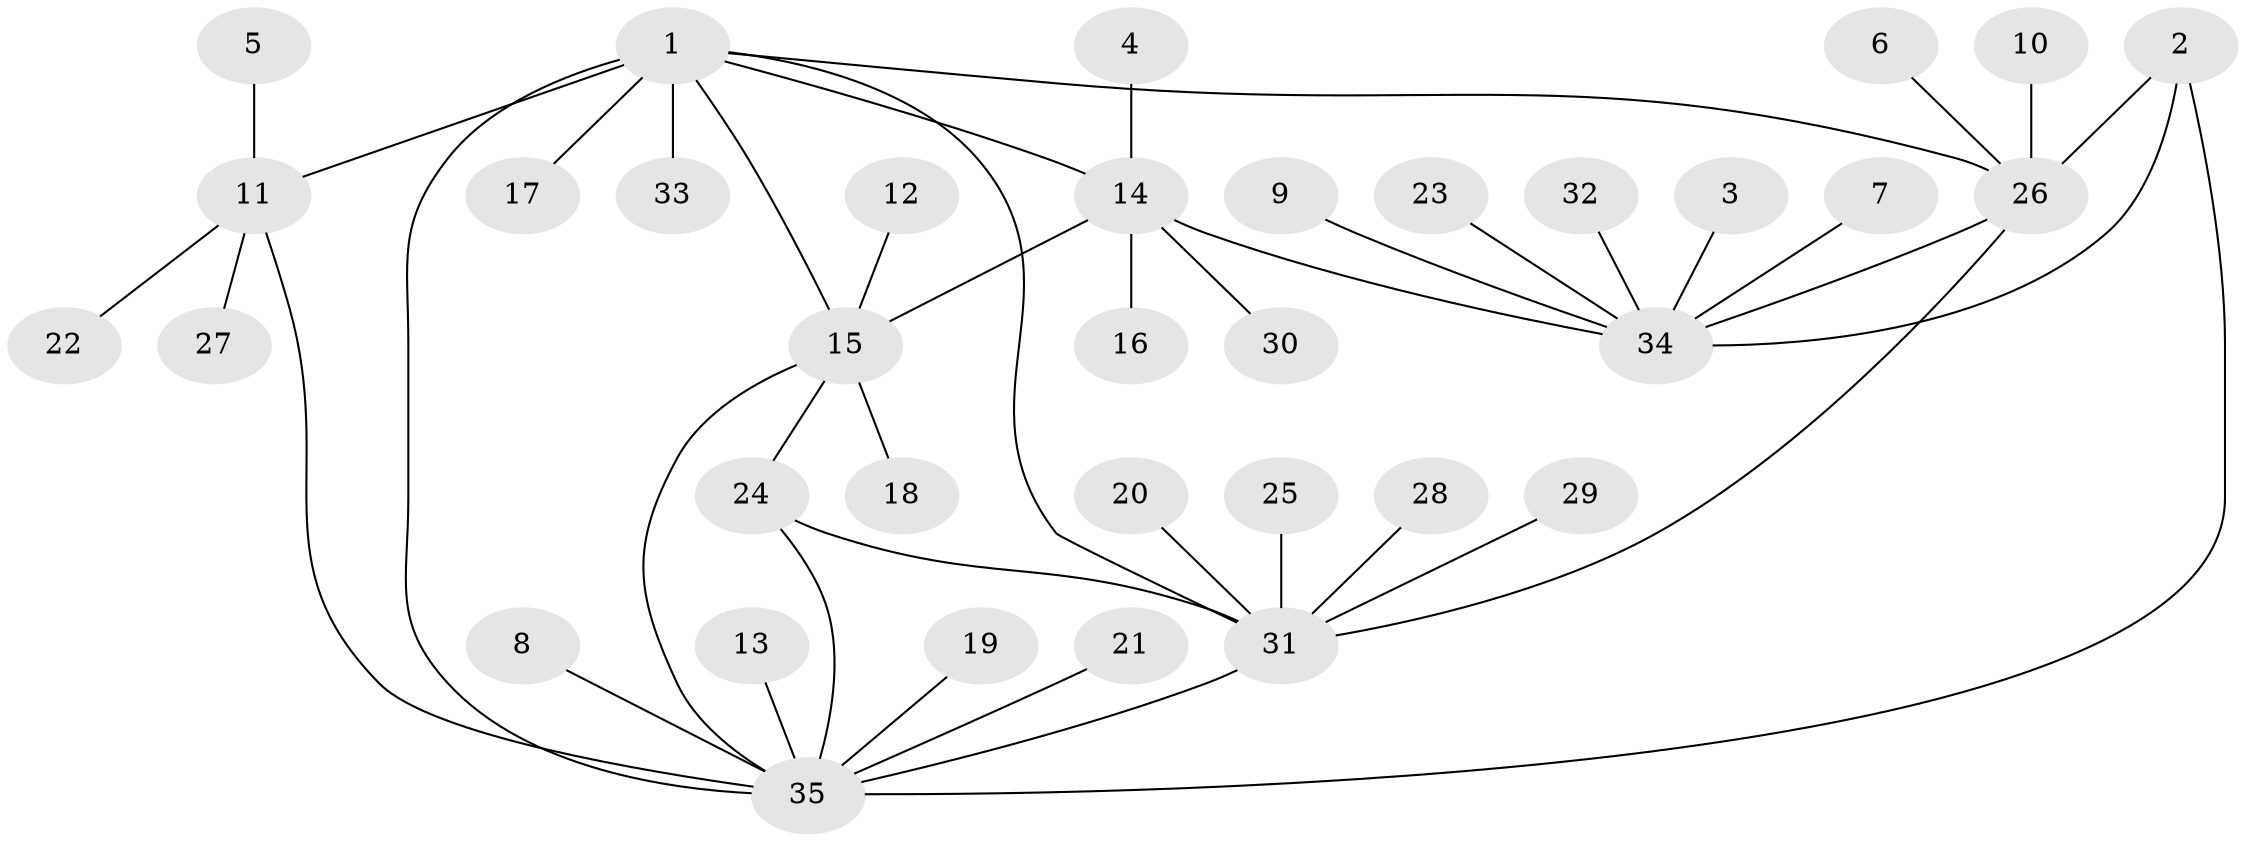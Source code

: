 // original degree distribution, {4: 0.07246376811594203, 8: 0.028985507246376812, 5: 0.043478260869565216, 3: 0.028985507246376812, 9: 0.014492753623188406, 11: 0.014492753623188406, 6: 0.028985507246376812, 10: 0.014492753623188406, 1: 0.6086956521739131, 7: 0.014492753623188406, 2: 0.13043478260869565}
// Generated by graph-tools (version 1.1) at 2025/50/03/09/25 03:50:31]
// undirected, 35 vertices, 44 edges
graph export_dot {
graph [start="1"]
  node [color=gray90,style=filled];
  1;
  2;
  3;
  4;
  5;
  6;
  7;
  8;
  9;
  10;
  11;
  12;
  13;
  14;
  15;
  16;
  17;
  18;
  19;
  20;
  21;
  22;
  23;
  24;
  25;
  26;
  27;
  28;
  29;
  30;
  31;
  32;
  33;
  34;
  35;
  1 -- 11 [weight=1.0];
  1 -- 14 [weight=1.0];
  1 -- 15 [weight=1.0];
  1 -- 17 [weight=1.0];
  1 -- 26 [weight=1.0];
  1 -- 31 [weight=1.0];
  1 -- 33 [weight=1.0];
  1 -- 35 [weight=2.0];
  2 -- 26 [weight=1.0];
  2 -- 34 [weight=1.0];
  2 -- 35 [weight=1.0];
  3 -- 34 [weight=1.0];
  4 -- 14 [weight=1.0];
  5 -- 11 [weight=1.0];
  6 -- 26 [weight=1.0];
  7 -- 34 [weight=1.0];
  8 -- 35 [weight=1.0];
  9 -- 34 [weight=1.0];
  10 -- 26 [weight=1.0];
  11 -- 22 [weight=1.0];
  11 -- 27 [weight=1.0];
  11 -- 35 [weight=1.0];
  12 -- 15 [weight=1.0];
  13 -- 35 [weight=1.0];
  14 -- 15 [weight=1.0];
  14 -- 16 [weight=1.0];
  14 -- 30 [weight=1.0];
  14 -- 34 [weight=1.0];
  15 -- 18 [weight=1.0];
  15 -- 24 [weight=1.0];
  15 -- 35 [weight=1.0];
  19 -- 35 [weight=1.0];
  20 -- 31 [weight=1.0];
  21 -- 35 [weight=1.0];
  23 -- 34 [weight=1.0];
  24 -- 31 [weight=2.0];
  24 -- 35 [weight=2.0];
  25 -- 31 [weight=1.0];
  26 -- 31 [weight=1.0];
  26 -- 34 [weight=1.0];
  28 -- 31 [weight=1.0];
  29 -- 31 [weight=1.0];
  31 -- 35 [weight=1.0];
  32 -- 34 [weight=1.0];
}
